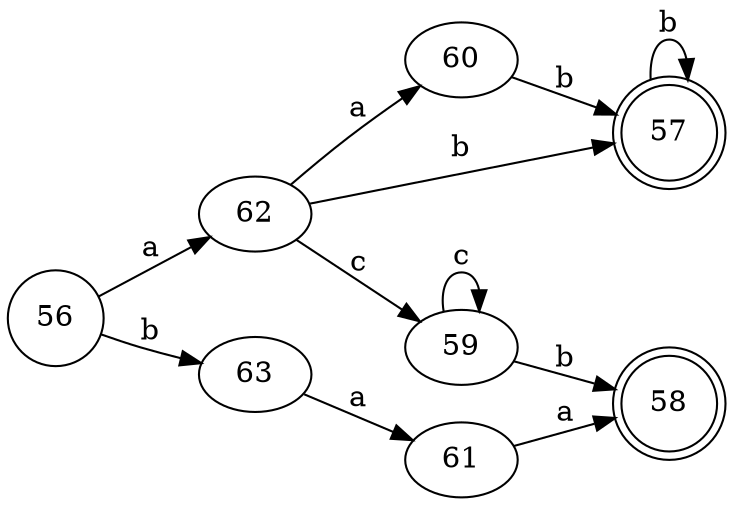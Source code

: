 digraph automata1 {
	rankdir=LR
	56 [label=56 shape=circle]
	57 [label=57 shape=doublecircle]
	58 [label=58 shape=doublecircle]
	56 -> 62 [label=a]
	56 -> 63 [label=b]
	57 -> 57 [label=b]
	59 -> 58 [label=b]
	59 -> 59 [label=c]
	60 -> 57 [label=b]
	61 -> 58 [label=a]
	62 -> 60 [label=a]
	62 -> 57 [label=b]
	62 -> 59 [label=c]
	63 -> 61 [label=a]
}
